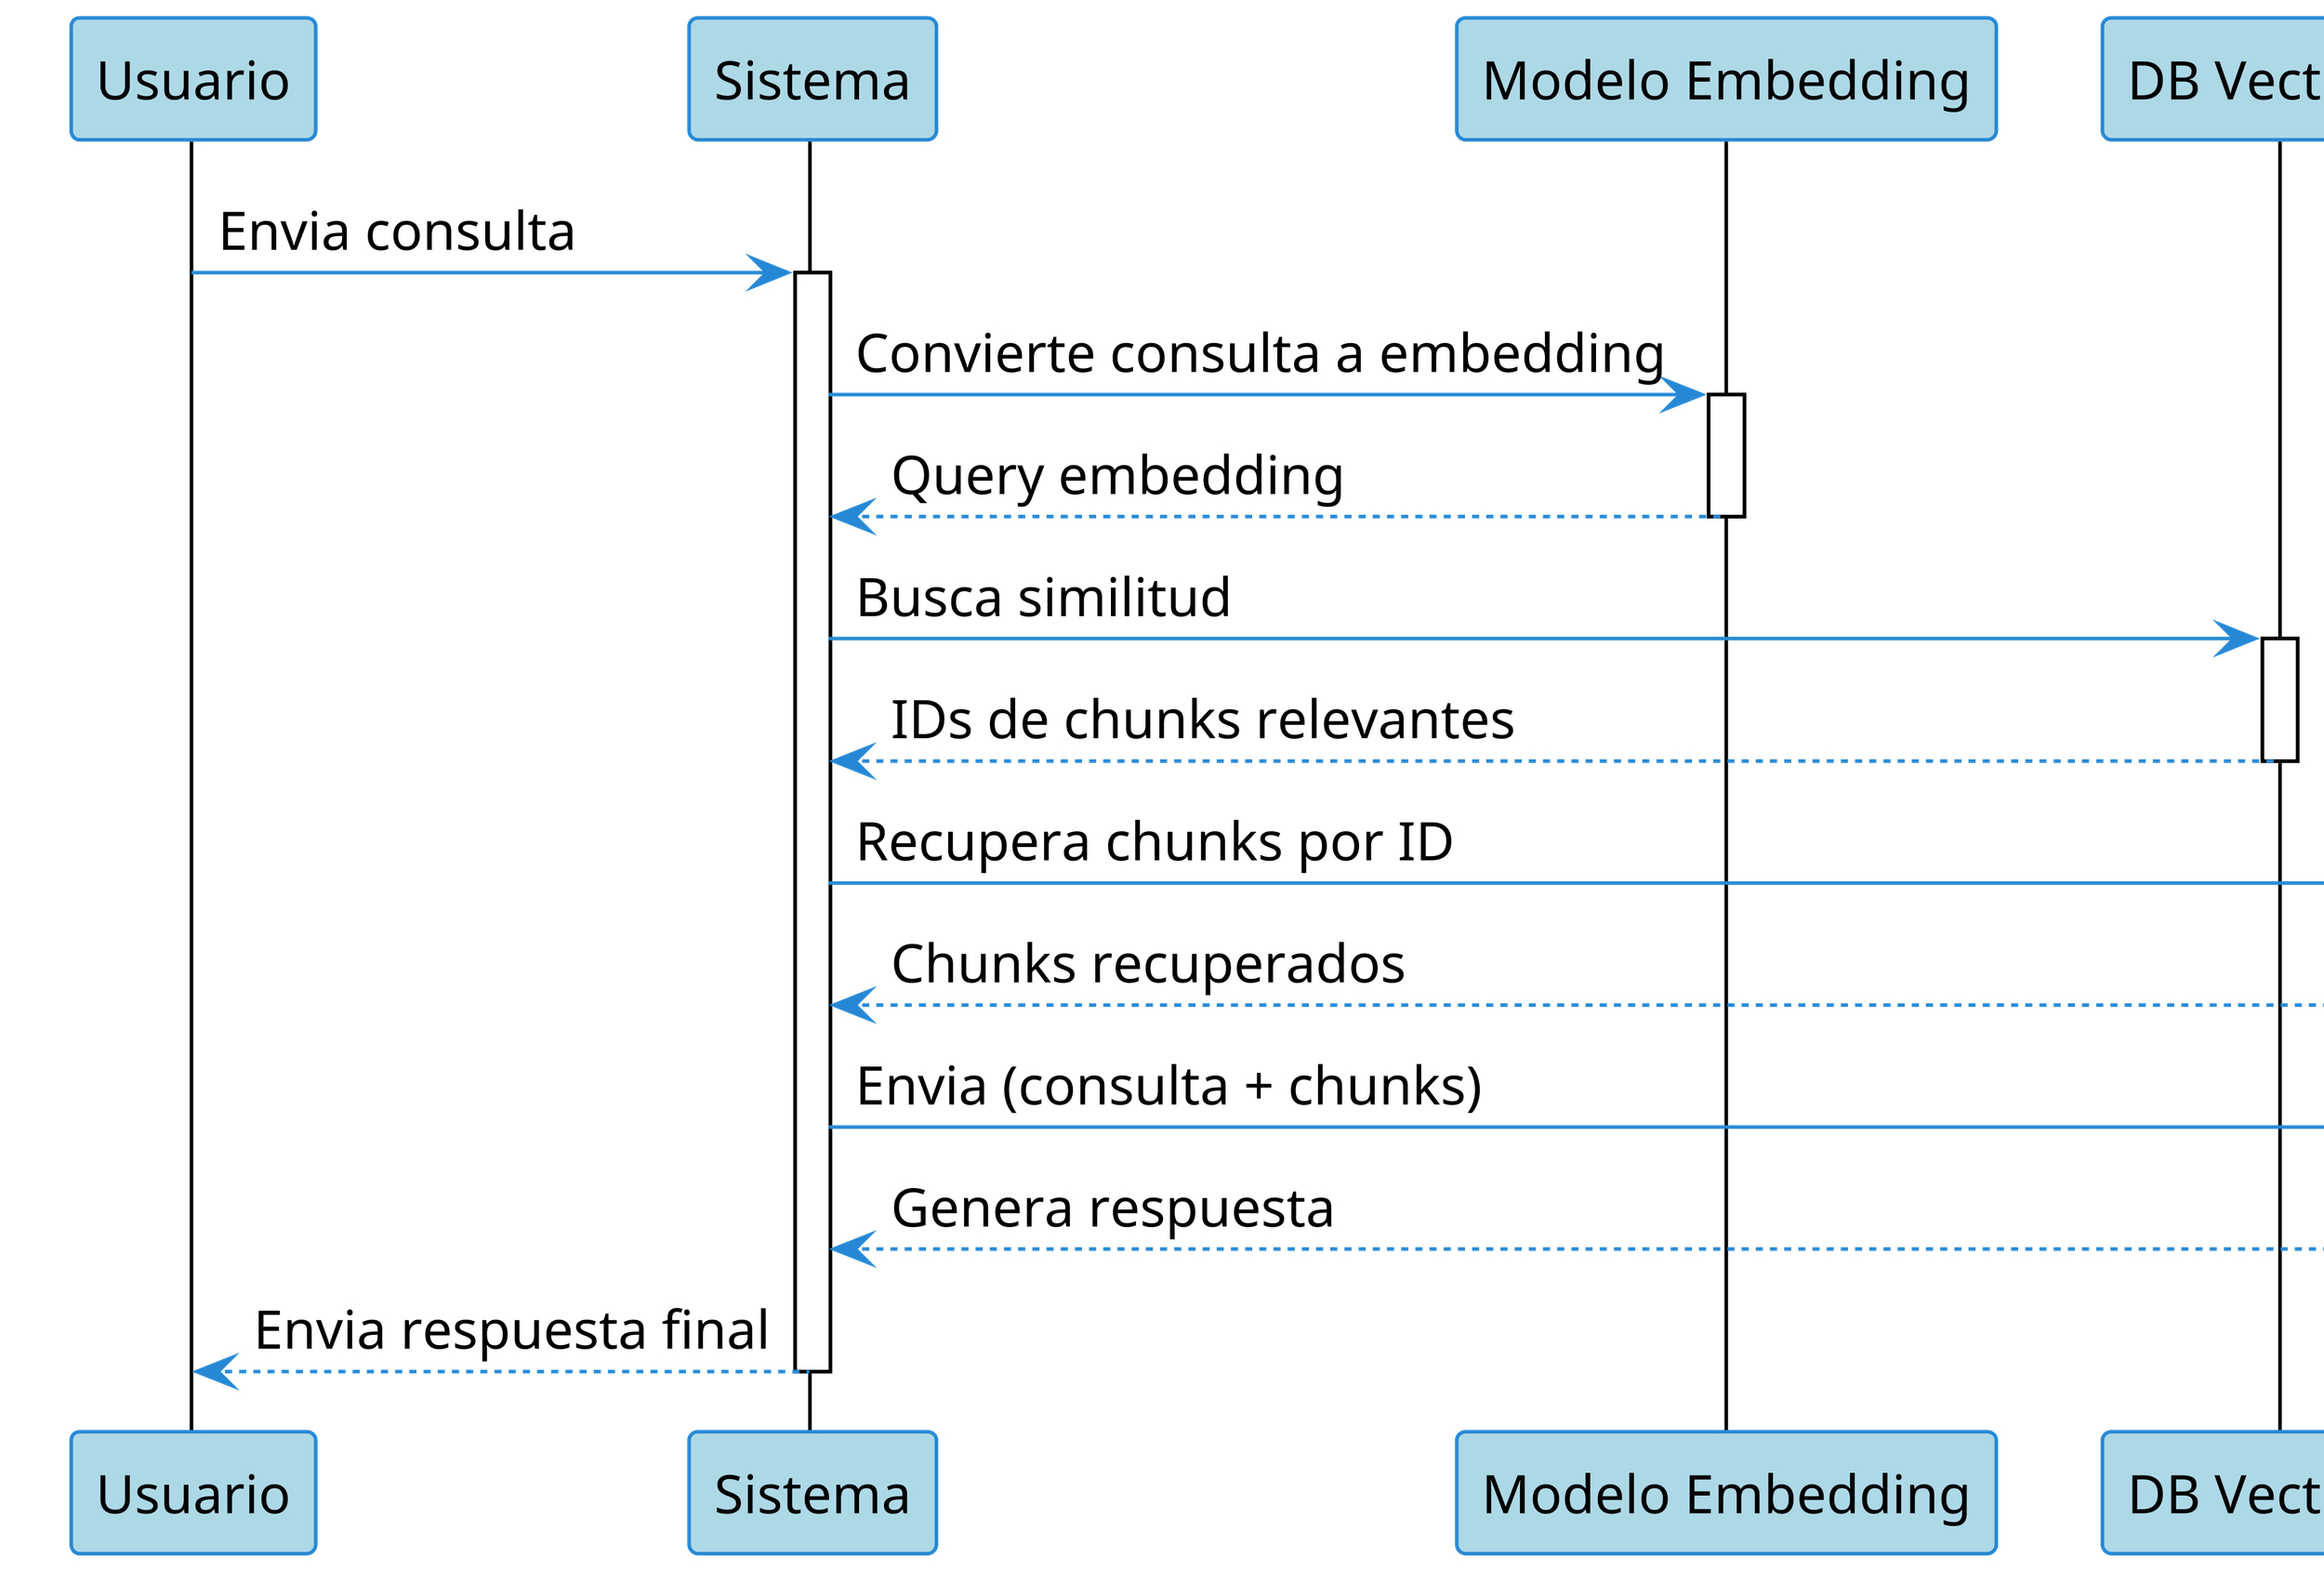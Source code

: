 @startuml 
' Mejora la legibilidad y la calidad de la imagen para documentos.
!theme plain
skinparam {
    dpi 600
    shadowing false
    backgroundColor transparent
    defaultFontName "Arial"
    defaultFontSize 15

    sequence {
        participantBorderColor #2688d4
        participantBackgroundColor #add8e6
        actorBorderColor #2688d4
        actorBackgroundColor #ffdead
    }

    arrow {
        color #2688d4
    }
}


participant "Usuario" as User
participant "Sistema" as System
participant "Modelo Embedding" as EmbeddingModel
participant "DB Vectorial" as VectorDB
participant "Recuperador" as Retriever
participant "LLM (Generador)" as LLM

User -> System: Envia consulta
activate System

System -> EmbeddingModel: Convierte consulta a embedding
activate EmbeddingModel
EmbeddingModel --> System: Query embedding
deactivate EmbeddingModel

System -> VectorDB: Busca similitud
activate VectorDB
VectorDB --> System: IDs de chunks relevantes
deactivate VectorDB

System -> Retriever: Recupera chunks por ID
activate Retriever
Retriever --> System: Chunks recuperados
deactivate Retriever

System -> LLM: Envia (consulta + chunks)
activate LLM
LLM --> System: Genera respuesta
deactivate LLM

System --> User: Envia respuesta final
deactivate System

@enduml